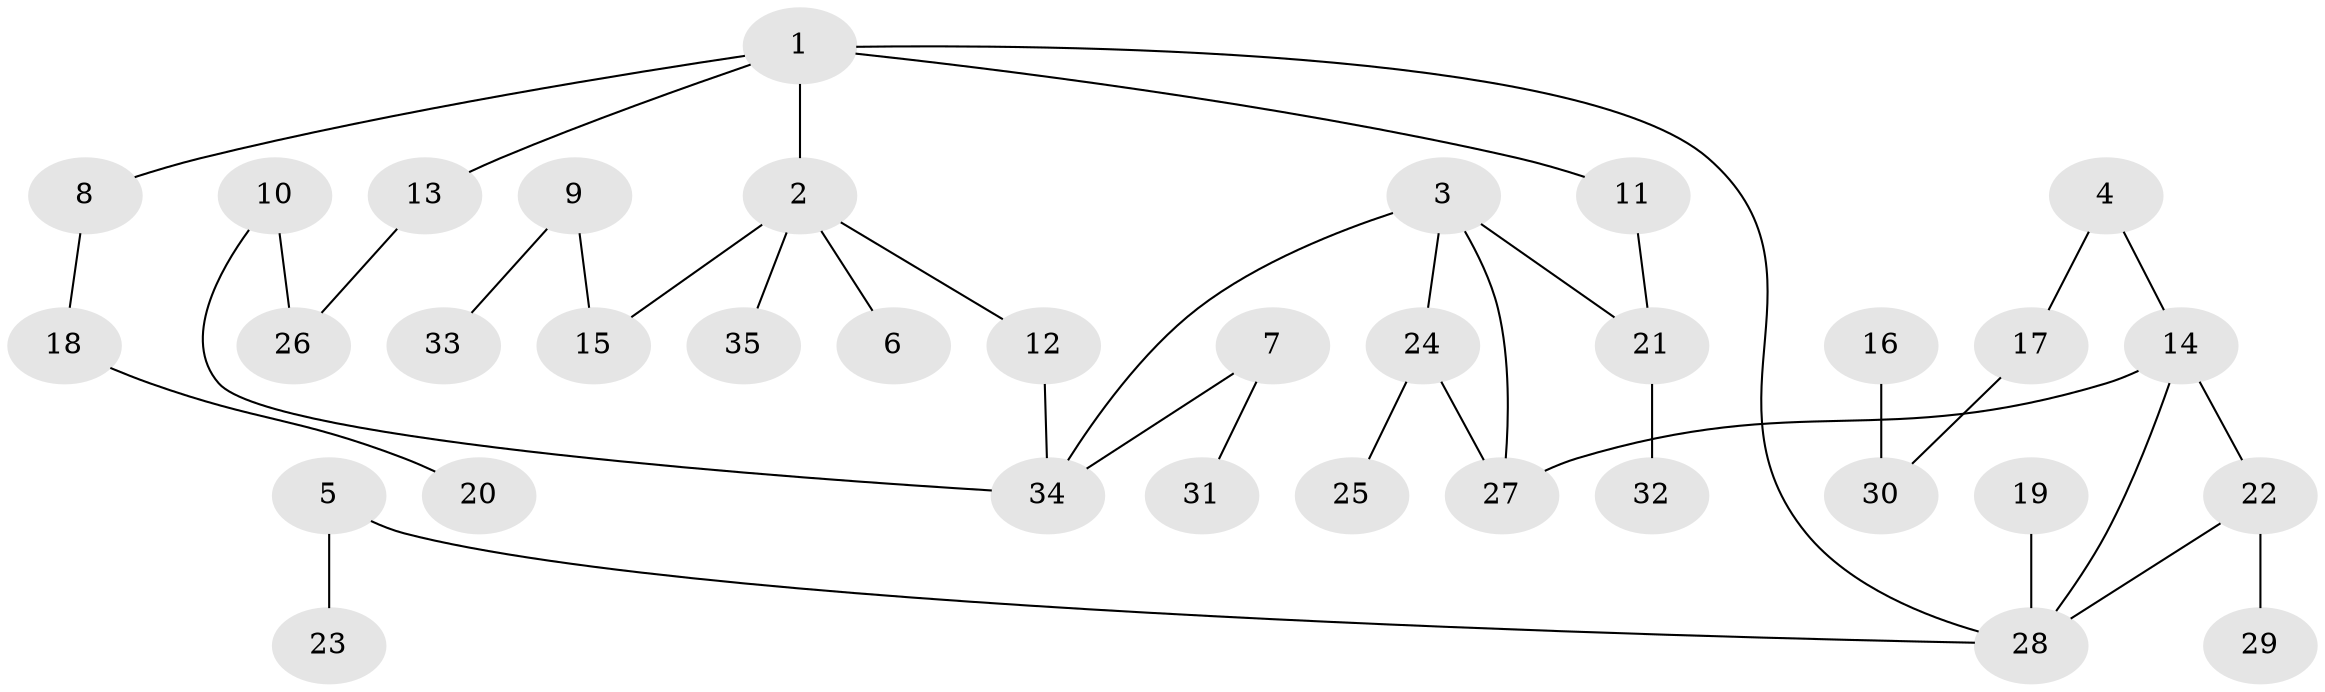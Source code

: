 // original degree distribution, {6: 0.014285714285714285, 5: 0.04285714285714286, 3: 0.2, 7: 0.014285714285714285, 1: 0.4, 4: 0.02857142857142857, 2: 0.3}
// Generated by graph-tools (version 1.1) at 2025/36/03/04/25 23:36:04]
// undirected, 35 vertices, 39 edges
graph export_dot {
  node [color=gray90,style=filled];
  1;
  2;
  3;
  4;
  5;
  6;
  7;
  8;
  9;
  10;
  11;
  12;
  13;
  14;
  15;
  16;
  17;
  18;
  19;
  20;
  21;
  22;
  23;
  24;
  25;
  26;
  27;
  28;
  29;
  30;
  31;
  32;
  33;
  34;
  35;
  1 -- 2 [weight=1.0];
  1 -- 8 [weight=1.0];
  1 -- 11 [weight=1.0];
  1 -- 13 [weight=1.0];
  1 -- 28 [weight=1.0];
  2 -- 6 [weight=1.0];
  2 -- 12 [weight=1.0];
  2 -- 15 [weight=1.0];
  2 -- 35 [weight=1.0];
  3 -- 21 [weight=1.0];
  3 -- 24 [weight=1.0];
  3 -- 27 [weight=1.0];
  3 -- 34 [weight=1.0];
  4 -- 14 [weight=1.0];
  4 -- 17 [weight=1.0];
  5 -- 23 [weight=1.0];
  5 -- 28 [weight=1.0];
  7 -- 31 [weight=1.0];
  7 -- 34 [weight=1.0];
  8 -- 18 [weight=1.0];
  9 -- 15 [weight=1.0];
  9 -- 33 [weight=1.0];
  10 -- 26 [weight=1.0];
  10 -- 34 [weight=1.0];
  11 -- 21 [weight=1.0];
  12 -- 34 [weight=1.0];
  13 -- 26 [weight=1.0];
  14 -- 22 [weight=1.0];
  14 -- 27 [weight=1.0];
  14 -- 28 [weight=1.0];
  16 -- 30 [weight=1.0];
  17 -- 30 [weight=1.0];
  18 -- 20 [weight=1.0];
  19 -- 28 [weight=1.0];
  21 -- 32 [weight=1.0];
  22 -- 28 [weight=1.0];
  22 -- 29 [weight=1.0];
  24 -- 25 [weight=1.0];
  24 -- 27 [weight=1.0];
}
